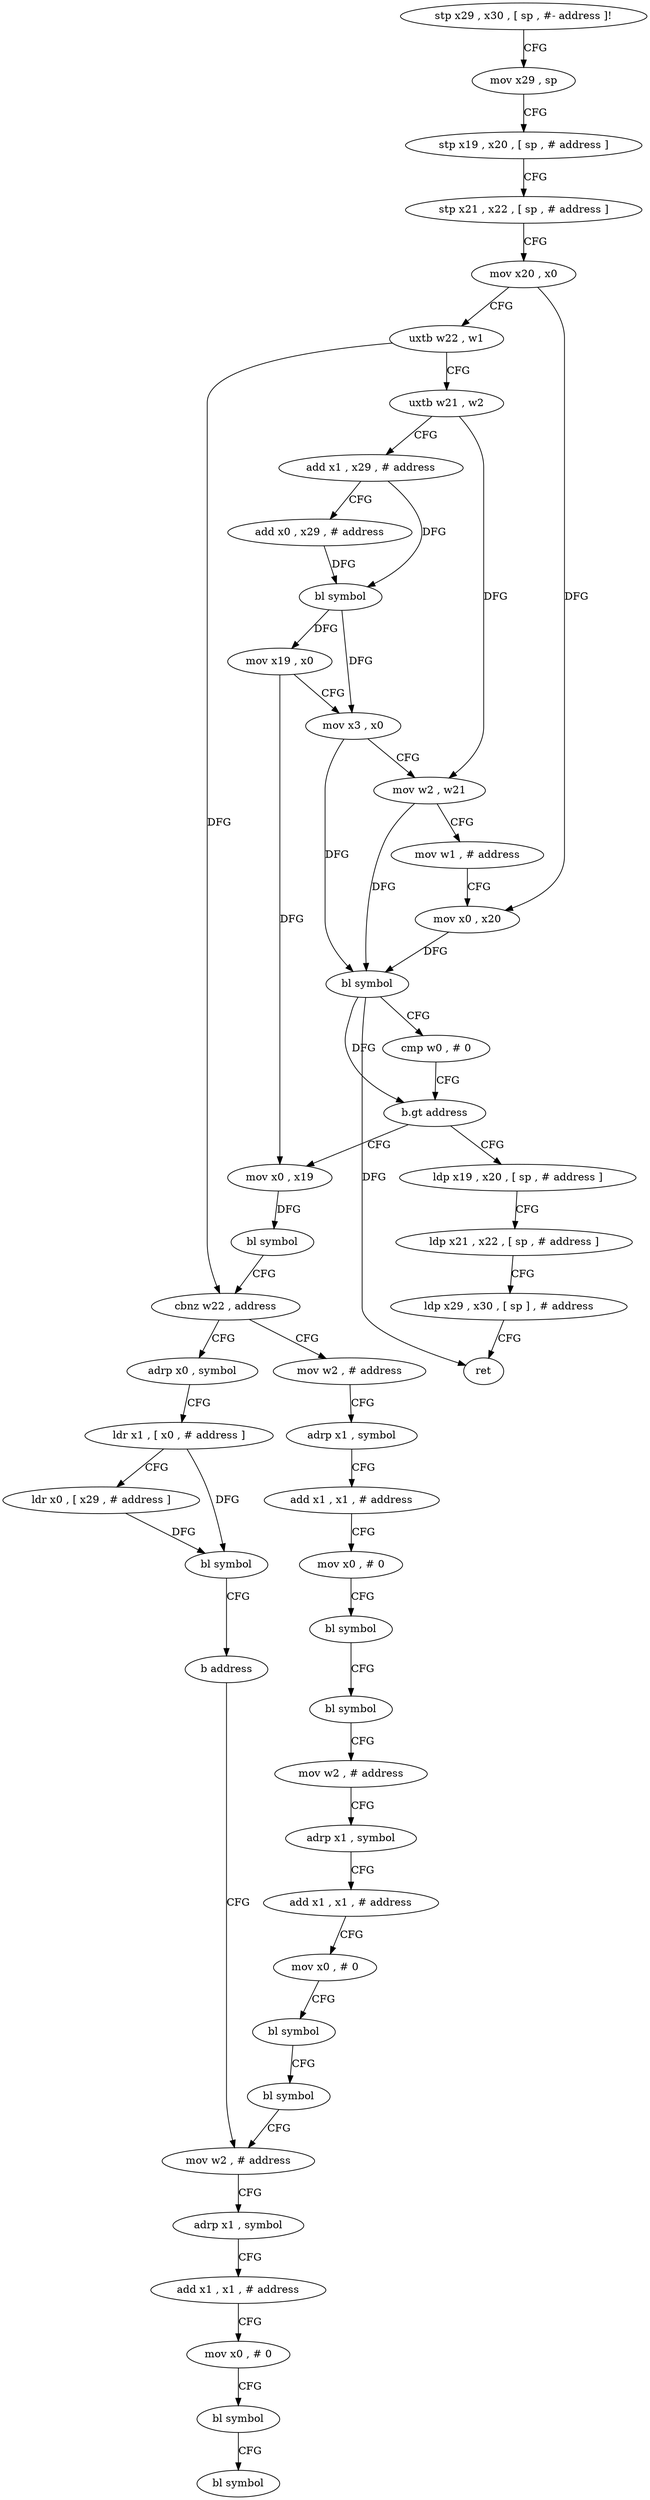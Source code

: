 digraph "func" {
"4215500" [label = "stp x29 , x30 , [ sp , #- address ]!" ]
"4215504" [label = "mov x29 , sp" ]
"4215508" [label = "stp x19 , x20 , [ sp , # address ]" ]
"4215512" [label = "stp x21 , x22 , [ sp , # address ]" ]
"4215516" [label = "mov x20 , x0" ]
"4215520" [label = "uxtb w22 , w1" ]
"4215524" [label = "uxtb w21 , w2" ]
"4215528" [label = "add x1 , x29 , # address" ]
"4215532" [label = "add x0 , x29 , # address" ]
"4215536" [label = "bl symbol" ]
"4215540" [label = "mov x19 , x0" ]
"4215544" [label = "mov x3 , x0" ]
"4215548" [label = "mov w2 , w21" ]
"4215552" [label = "mov w1 , # address" ]
"4215556" [label = "mov x0 , x20" ]
"4215560" [label = "bl symbol" ]
"4215564" [label = "cmp w0 , # 0" ]
"4215568" [label = "b.gt address" ]
"4215588" [label = "mov x0 , x19" ]
"4215572" [label = "ldp x19 , x20 , [ sp , # address ]" ]
"4215592" [label = "bl symbol" ]
"4215596" [label = "cbnz w22 , address" ]
"4215672" [label = "adrp x0 , symbol" ]
"4215600" [label = "mov w2 , # address" ]
"4215576" [label = "ldp x21 , x22 , [ sp , # address ]" ]
"4215580" [label = "ldp x29 , x30 , [ sp ] , # address" ]
"4215584" [label = "ret" ]
"4215676" [label = "ldr x1 , [ x0 , # address ]" ]
"4215680" [label = "ldr x0 , [ x29 , # address ]" ]
"4215684" [label = "bl symbol" ]
"4215688" [label = "b address" ]
"4215648" [label = "mov w2 , # address" ]
"4215604" [label = "adrp x1 , symbol" ]
"4215608" [label = "add x1 , x1 , # address" ]
"4215612" [label = "mov x0 , # 0" ]
"4215616" [label = "bl symbol" ]
"4215620" [label = "bl symbol" ]
"4215624" [label = "mov w2 , # address" ]
"4215628" [label = "adrp x1 , symbol" ]
"4215632" [label = "add x1 , x1 , # address" ]
"4215636" [label = "mov x0 , # 0" ]
"4215640" [label = "bl symbol" ]
"4215644" [label = "bl symbol" ]
"4215652" [label = "adrp x1 , symbol" ]
"4215656" [label = "add x1 , x1 , # address" ]
"4215660" [label = "mov x0 , # 0" ]
"4215664" [label = "bl symbol" ]
"4215668" [label = "bl symbol" ]
"4215500" -> "4215504" [ label = "CFG" ]
"4215504" -> "4215508" [ label = "CFG" ]
"4215508" -> "4215512" [ label = "CFG" ]
"4215512" -> "4215516" [ label = "CFG" ]
"4215516" -> "4215520" [ label = "CFG" ]
"4215516" -> "4215556" [ label = "DFG" ]
"4215520" -> "4215524" [ label = "CFG" ]
"4215520" -> "4215596" [ label = "DFG" ]
"4215524" -> "4215528" [ label = "CFG" ]
"4215524" -> "4215548" [ label = "DFG" ]
"4215528" -> "4215532" [ label = "CFG" ]
"4215528" -> "4215536" [ label = "DFG" ]
"4215532" -> "4215536" [ label = "DFG" ]
"4215536" -> "4215540" [ label = "DFG" ]
"4215536" -> "4215544" [ label = "DFG" ]
"4215540" -> "4215544" [ label = "CFG" ]
"4215540" -> "4215588" [ label = "DFG" ]
"4215544" -> "4215548" [ label = "CFG" ]
"4215544" -> "4215560" [ label = "DFG" ]
"4215548" -> "4215552" [ label = "CFG" ]
"4215548" -> "4215560" [ label = "DFG" ]
"4215552" -> "4215556" [ label = "CFG" ]
"4215556" -> "4215560" [ label = "DFG" ]
"4215560" -> "4215564" [ label = "CFG" ]
"4215560" -> "4215568" [ label = "DFG" ]
"4215560" -> "4215584" [ label = "DFG" ]
"4215564" -> "4215568" [ label = "CFG" ]
"4215568" -> "4215588" [ label = "CFG" ]
"4215568" -> "4215572" [ label = "CFG" ]
"4215588" -> "4215592" [ label = "DFG" ]
"4215572" -> "4215576" [ label = "CFG" ]
"4215592" -> "4215596" [ label = "CFG" ]
"4215596" -> "4215672" [ label = "CFG" ]
"4215596" -> "4215600" [ label = "CFG" ]
"4215672" -> "4215676" [ label = "CFG" ]
"4215600" -> "4215604" [ label = "CFG" ]
"4215576" -> "4215580" [ label = "CFG" ]
"4215580" -> "4215584" [ label = "CFG" ]
"4215676" -> "4215680" [ label = "CFG" ]
"4215676" -> "4215684" [ label = "DFG" ]
"4215680" -> "4215684" [ label = "DFG" ]
"4215684" -> "4215688" [ label = "CFG" ]
"4215688" -> "4215648" [ label = "CFG" ]
"4215648" -> "4215652" [ label = "CFG" ]
"4215604" -> "4215608" [ label = "CFG" ]
"4215608" -> "4215612" [ label = "CFG" ]
"4215612" -> "4215616" [ label = "CFG" ]
"4215616" -> "4215620" [ label = "CFG" ]
"4215620" -> "4215624" [ label = "CFG" ]
"4215624" -> "4215628" [ label = "CFG" ]
"4215628" -> "4215632" [ label = "CFG" ]
"4215632" -> "4215636" [ label = "CFG" ]
"4215636" -> "4215640" [ label = "CFG" ]
"4215640" -> "4215644" [ label = "CFG" ]
"4215644" -> "4215648" [ label = "CFG" ]
"4215652" -> "4215656" [ label = "CFG" ]
"4215656" -> "4215660" [ label = "CFG" ]
"4215660" -> "4215664" [ label = "CFG" ]
"4215664" -> "4215668" [ label = "CFG" ]
}

